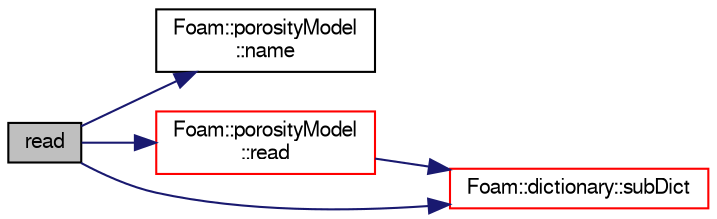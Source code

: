 digraph "read"
{
  bgcolor="transparent";
  edge [fontname="FreeSans",fontsize="10",labelfontname="FreeSans",labelfontsize="10"];
  node [fontname="FreeSans",fontsize="10",shape=record];
  rankdir="LR";
  Node1 [label="read",height=0.2,width=0.4,color="black", fillcolor="grey75", style="filled" fontcolor="black"];
  Node1 -> Node2 [color="midnightblue",fontsize="10",style="solid",fontname="FreeSans"];
  Node2 [label="Foam::porosityModel\l::name",height=0.2,width=0.4,color="black",URL="$a01883.html#a6d60057c26042eaf7fa1b3b6fb07b582",tooltip="Return const access to the porosity model name. "];
  Node1 -> Node3 [color="midnightblue",fontsize="10",style="solid",fontname="FreeSans"];
  Node3 [label="Foam::porosityModel\l::read",height=0.2,width=0.4,color="red",URL="$a01883.html#a6ce0c64db98eb6144d363dbfc86104eb",tooltip="Read porosity dictionary. "];
  Node3 -> Node4 [color="midnightblue",fontsize="10",style="solid",fontname="FreeSans"];
  Node4 [label="Foam::dictionary::subDict",height=0.2,width=0.4,color="red",URL="$a00502.html#a42a549aa3e2c88399585b6462f6dbeb3",tooltip="Find and return a sub-dictionary. "];
  Node1 -> Node4 [color="midnightblue",fontsize="10",style="solid",fontname="FreeSans"];
}
